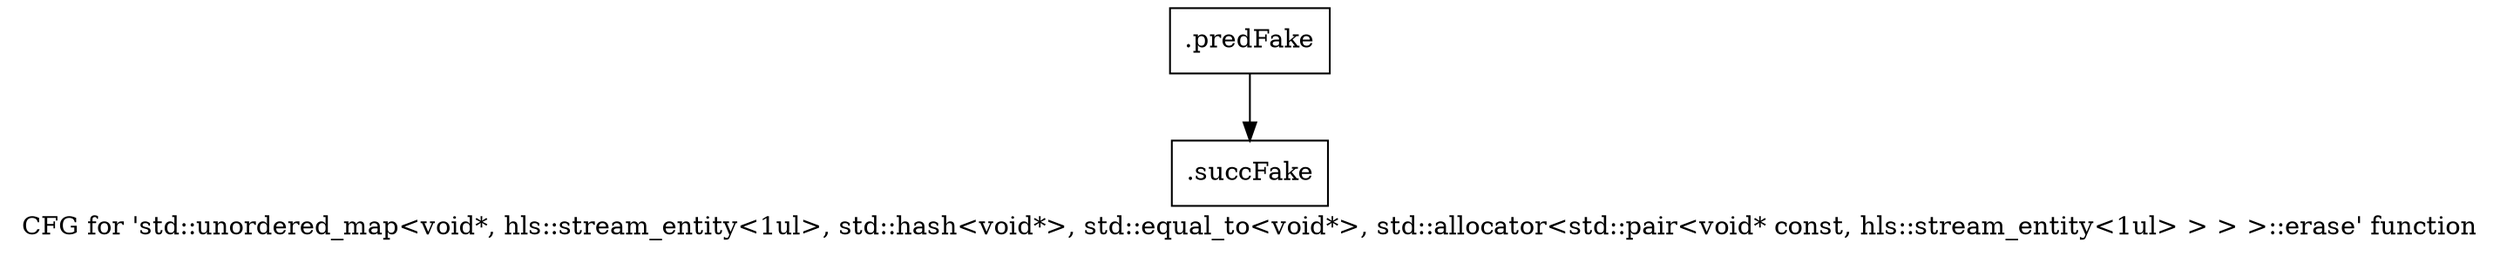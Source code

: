 digraph "CFG for 'std::unordered_map\<void*, hls::stream_entity\<1ul\>, std::hash\<void*\>, std::equal_to\<void*\>, std::allocator\<std::pair\<void* const, hls::stream_entity\<1ul\> \> \> \>::erase' function" {
	label="CFG for 'std::unordered_map\<void*, hls::stream_entity\<1ul\>, std::hash\<void*\>, std::equal_to\<void*\>, std::allocator\<std::pair\<void* const, hls::stream_entity\<1ul\> \> \> \>::erase' function";

	Node0x51e4660 [shape=record,filename="",linenumber="",label="{.predFake}"];
	Node0x51e4660 -> Node0x52d9fc0[ callList="" memoryops="" filename="/home/akhilkushe/Xilinx/Vitis_HLS/2021.2/tps/lnx64/gcc-6.2.0/lib/gcc/x86_64-pc-linux-gnu/6.2.0/../../../../include/c++/6.2.0/bits/unordered_map.h" execusionnum="1"];
	Node0x52d9fc0 [shape=record,filename="/home/akhilkushe/Xilinx/Vitis_HLS/2021.2/tps/lnx64/gcc-6.2.0/lib/gcc/x86_64-pc-linux-gnu/6.2.0/../../../../include/c++/6.2.0/bits/unordered_map.h",linenumber="776",label="{.succFake}"];
}
